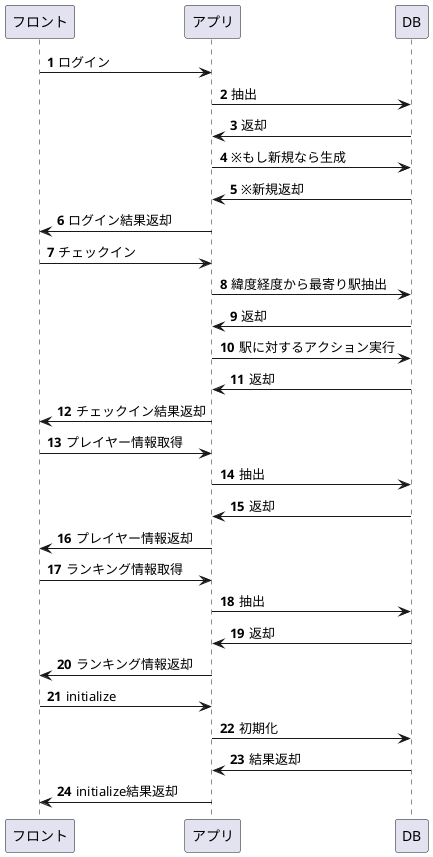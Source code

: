 @startuml
'https://plantuml.com/sequence-diagram

autonumber

フロント -> アプリ: ログイン
アプリ -> DB: 抽出
DB -> アプリ: 返却
アプリ -> DB: ※もし新規なら生成
DB -> アプリ: ※新規返却
アプリ -> フロント: ログイン結果返却



フロント -> アプリ: チェックイン
アプリ -> DB: 緯度経度から最寄り駅抽出
DB -> アプリ: 返却
アプリ -> DB: 駅に対するアクション実行
DB -> アプリ: 返却
アプリ -> フロント: チェックイン結果返却



フロント -> アプリ: プレイヤー情報取得
アプリ -> DB: 抽出
DB -> アプリ: 返却
アプリ -> フロント: プレイヤー情報返却



フロント -> アプリ: ランキング情報取得
アプリ -> DB: 抽出
DB -> アプリ: 返却
アプリ -> フロント: ランキング情報返却



フロント -> アプリ: initialize
アプリ -> DB: 初期化
DB -> アプリ: 結果返却
アプリ -> フロント: initialize結果返却


/'
さて。コアとしては上記だけなんだけど、これを
事前にベンチマーカー動作として仕込んだ上で、
負荷がかかる程度にはDBを育てておく必要がある。

ああ、並列化できるきがしない！！！ｗ

とりあえず、C#のASP.NETで、基本実装をおこなう。
DBサーバーは、、、なんでもいいけどSQL Serverかな。

ミニマムのISUCONなら、サーバーはシングルサーバーに全部入り、でもいいのかもね。

'/
@enduml
